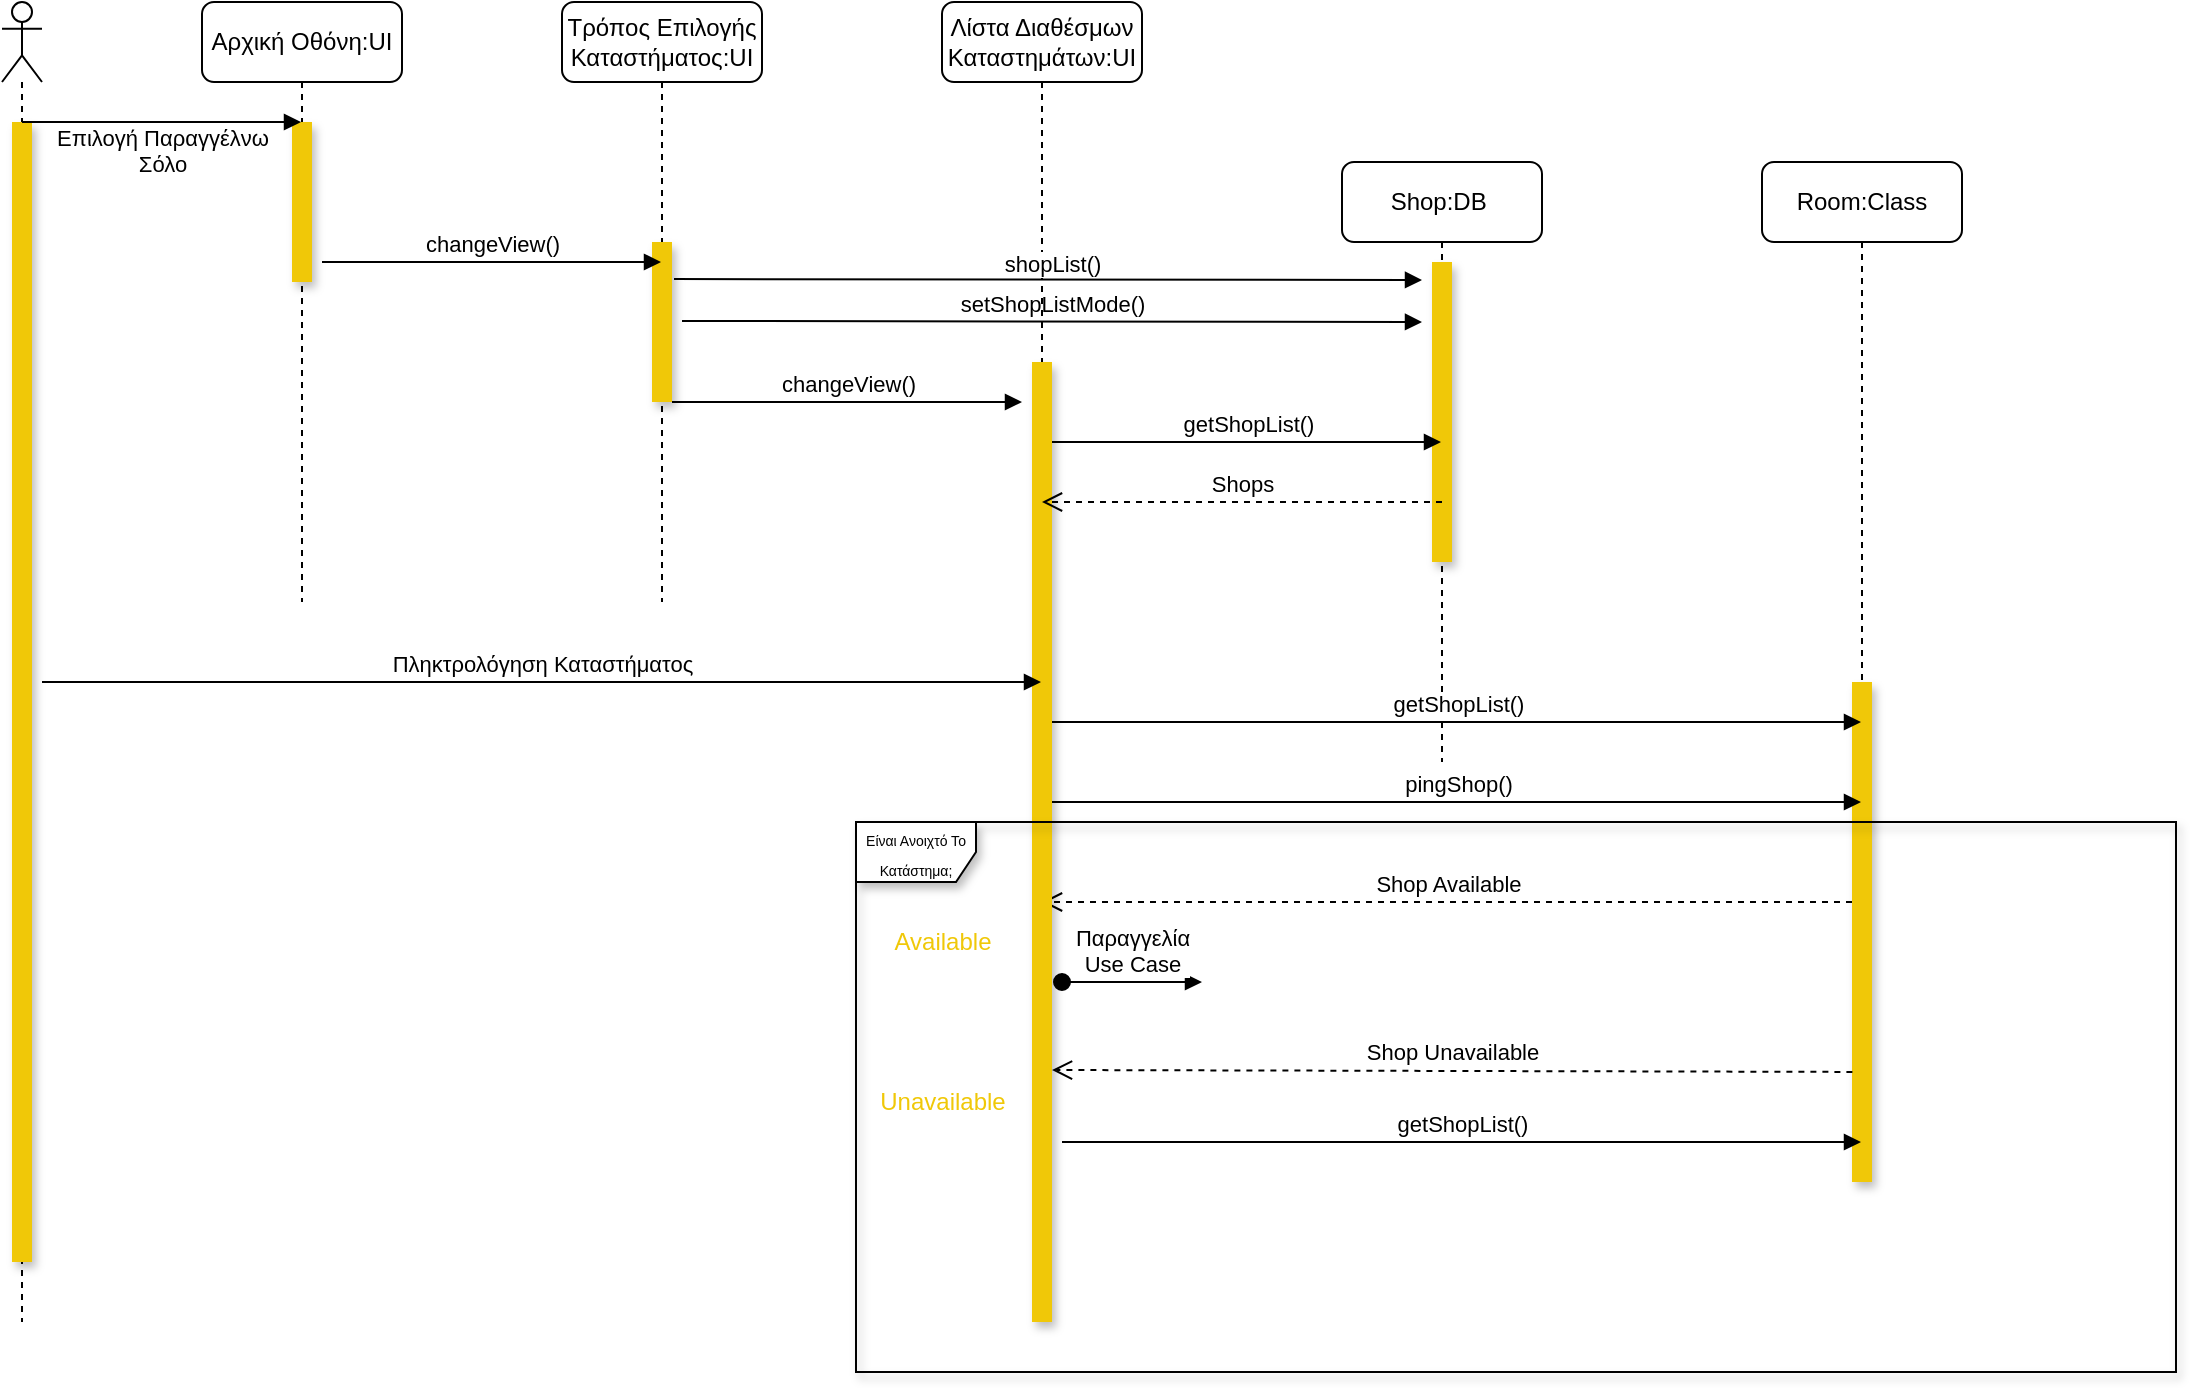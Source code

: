 <mxfile version="18.1.3" type="device"><diagram id="0T6sqOFLT5lEFxWPPn0o" name="Page-1"><mxGraphModel dx="1038" dy="579" grid="1" gridSize="10" guides="1" tooltips="1" connect="1" arrows="1" fold="1" page="1" pageScale="1" pageWidth="1654" pageHeight="1169" math="0" shadow="0"><root><mxCell id="0"/><mxCell id="1" parent="0"/><mxCell id="lX3pRINOpExS2PEqY4n3-2" value="Αρχική Οθόνη:UI" style="shape=umlLifeline;perimeter=lifelinePerimeter;whiteSpace=wrap;html=1;container=1;collapsible=0;recursiveResize=0;outlineConnect=0;rounded=1;" parent="1" vertex="1"><mxGeometry x="170" y="50" width="100" height="300" as="geometry"/></mxCell><mxCell id="lX3pRINOpExS2PEqY4n3-9" value="" style="html=1;points=[];perimeter=orthogonalPerimeter;rounded=0;shadow=1;fillColor=#F0C808;strokeColor=none;" parent="lX3pRINOpExS2PEqY4n3-2" vertex="1"><mxGeometry x="45" y="60" width="10" height="80" as="geometry"/></mxCell><mxCell id="lX3pRINOpExS2PEqY4n3-3" value="Τρόπος Επιλογής Καταστήματος:UI" style="shape=umlLifeline;perimeter=lifelinePerimeter;whiteSpace=wrap;html=1;container=1;collapsible=0;recursiveResize=0;outlineConnect=0;rounded=1;" parent="1" vertex="1"><mxGeometry x="350" y="50" width="100" height="300" as="geometry"/></mxCell><mxCell id="lX3pRINOpExS2PEqY4n3-11" value="" style="html=1;points=[];perimeter=orthogonalPerimeter;rounded=0;shadow=1;fillColor=#F0C808;strokeColor=none;" parent="lX3pRINOpExS2PEqY4n3-3" vertex="1"><mxGeometry x="45" y="120" width="10" height="80" as="geometry"/></mxCell><mxCell id="lX3pRINOpExS2PEqY4n3-14" value="changeView()" style="html=1;verticalAlign=bottom;endArrow=block;rounded=0;" parent="lX3pRINOpExS2PEqY4n3-3" edge="1"><mxGeometry width="80" relative="1" as="geometry"><mxPoint x="55" y="200" as="sourcePoint"/><mxPoint x="230" y="200" as="targetPoint"/></mxGeometry></mxCell><mxCell id="VzVvE03GX5xlb7CkLcJw-3" value="setShopListMode()" style="html=1;verticalAlign=bottom;endArrow=block;rounded=0;" edge="1" parent="lX3pRINOpExS2PEqY4n3-3"><mxGeometry width="80" relative="1" as="geometry"><mxPoint x="60" y="159.5" as="sourcePoint"/><mxPoint x="430" y="160" as="targetPoint"/></mxGeometry></mxCell><mxCell id="lX3pRINOpExS2PEqY4n3-4" value="Room:Class" style="shape=umlLifeline;perimeter=lifelinePerimeter;whiteSpace=wrap;html=1;container=1;collapsible=0;recursiveResize=0;outlineConnect=0;rounded=1;" parent="1" vertex="1"><mxGeometry x="950" y="130" width="100" height="510" as="geometry"/></mxCell><mxCell id="VzVvE03GX5xlb7CkLcJw-5" value="" style="html=1;points=[];perimeter=orthogonalPerimeter;fillColor=#F0C808;shadow=1;strokeColor=none;" vertex="1" parent="lX3pRINOpExS2PEqY4n3-4"><mxGeometry x="45" y="260" width="10" height="250" as="geometry"/></mxCell><mxCell id="VzVvE03GX5xlb7CkLcJw-9" value="Shop Available" style="html=1;verticalAlign=bottom;endArrow=open;dashed=1;endSize=8;rounded=0;" edge="1" parent="lX3pRINOpExS2PEqY4n3-4" target="lX3pRINOpExS2PEqY4n3-6"><mxGeometry relative="1" as="geometry"><mxPoint x="45" y="370" as="sourcePoint"/><mxPoint x="-35" y="370" as="targetPoint"/></mxGeometry></mxCell><mxCell id="lX3pRINOpExS2PEqY4n3-5" value="Shop:DB&amp;nbsp;" style="shape=umlLifeline;perimeter=lifelinePerimeter;whiteSpace=wrap;html=1;container=1;collapsible=0;recursiveResize=0;outlineConnect=0;rounded=1;" parent="1" vertex="1"><mxGeometry x="740" y="130" width="100" height="300" as="geometry"/></mxCell><mxCell id="VzVvE03GX5xlb7CkLcJw-1" value="" style="html=1;points=[];perimeter=orthogonalPerimeter;fillColor=#F0C808;shadow=1;strokeColor=none;" vertex="1" parent="lX3pRINOpExS2PEqY4n3-5"><mxGeometry x="45" y="50" width="10" height="150" as="geometry"/></mxCell><mxCell id="lX3pRINOpExS2PEqY4n3-6" value="Λίστα Διαθέσμων Καταστημάτων:UI" style="shape=umlLifeline;perimeter=lifelinePerimeter;whiteSpace=wrap;html=1;container=1;collapsible=0;recursiveResize=0;outlineConnect=0;rounded=1;" parent="1" vertex="1"><mxGeometry x="540" y="50" width="100" height="660" as="geometry"/></mxCell><mxCell id="lX3pRINOpExS2PEqY4n3-13" value="" style="html=1;points=[];perimeter=orthogonalPerimeter;rounded=0;shadow=1;fillColor=#F0C808;strokeColor=none;" parent="lX3pRINOpExS2PEqY4n3-6" vertex="1"><mxGeometry x="45" y="180" width="10" height="480" as="geometry"/></mxCell><mxCell id="VzVvE03GX5xlb7CkLcJw-4" value="getShopList()" style="html=1;verticalAlign=bottom;endArrow=block;rounded=0;" edge="1" parent="lX3pRINOpExS2PEqY4n3-6" target="lX3pRINOpExS2PEqY4n3-5"><mxGeometry width="80" relative="1" as="geometry"><mxPoint x="55" y="220" as="sourcePoint"/><mxPoint x="135" y="220" as="targetPoint"/></mxGeometry></mxCell><mxCell id="VzVvE03GX5xlb7CkLcJw-8" value="pingShop()" style="html=1;verticalAlign=bottom;endArrow=block;rounded=0;" edge="1" parent="lX3pRINOpExS2PEqY4n3-6" target="lX3pRINOpExS2PEqY4n3-4"><mxGeometry width="80" relative="1" as="geometry"><mxPoint x="55" y="400" as="sourcePoint"/><mxPoint x="135" y="400" as="targetPoint"/></mxGeometry></mxCell><mxCell id="VzVvE03GX5xlb7CkLcJw-11" value="Shop Unavailable" style="html=1;verticalAlign=bottom;endArrow=open;dashed=1;endSize=8;rounded=0;entryX=0.98;entryY=0.708;entryDx=0;entryDy=0;entryPerimeter=0;" edge="1" parent="lX3pRINOpExS2PEqY4n3-6"><mxGeometry relative="1" as="geometry"><mxPoint x="455.2" y="534.96" as="sourcePoint"/><mxPoint x="55" y="534" as="targetPoint"/></mxGeometry></mxCell><mxCell id="VzVvE03GX5xlb7CkLcJw-12" value="getShopList()" style="html=1;verticalAlign=bottom;endArrow=block;rounded=0;" edge="1" parent="lX3pRINOpExS2PEqY4n3-6" target="lX3pRINOpExS2PEqY4n3-4"><mxGeometry width="80" relative="1" as="geometry"><mxPoint x="60" y="570" as="sourcePoint"/><mxPoint x="140" y="570" as="targetPoint"/></mxGeometry></mxCell><mxCell id="lX3pRINOpExS2PEqY4n3-7" value="" style="shape=umlLifeline;participant=umlActor;perimeter=lifelinePerimeter;whiteSpace=wrap;html=1;container=1;collapsible=0;recursiveResize=0;verticalAlign=top;spacingTop=36;outlineConnect=0;rounded=1;" parent="1" vertex="1"><mxGeometry x="70" y="50" width="20" height="660" as="geometry"/></mxCell><mxCell id="lX3pRINOpExS2PEqY4n3-8" value="" style="html=1;points=[];perimeter=orthogonalPerimeter;rounded=0;fillColor=#F0C808;strokeColor=none;shadow=1;" parent="lX3pRINOpExS2PEqY4n3-7" vertex="1"><mxGeometry x="5" y="60" width="10" height="570" as="geometry"/></mxCell><mxCell id="lX3pRINOpExS2PEqY4n3-10" value="Επιλογή Παραγγέλνω&lt;br&gt;Σόλο" style="html=1;verticalAlign=bottom;endArrow=block;rounded=0;" parent="1" target="lX3pRINOpExS2PEqY4n3-2" edge="1"><mxGeometry x="0.004" y="-30" width="80" relative="1" as="geometry"><mxPoint x="80" y="110" as="sourcePoint"/><mxPoint x="160" y="110" as="targetPoint"/><mxPoint as="offset"/></mxGeometry></mxCell><mxCell id="lX3pRINOpExS2PEqY4n3-12" value="changeView()" style="html=1;verticalAlign=bottom;endArrow=block;rounded=0;" parent="1" target="lX3pRINOpExS2PEqY4n3-3" edge="1"><mxGeometry width="80" relative="1" as="geometry"><mxPoint x="230" y="180" as="sourcePoint"/><mxPoint x="300" y="180" as="targetPoint"/></mxGeometry></mxCell><mxCell id="lX3pRINOpExS2PEqY4n3-15" value="Πληκτρολόγηση Καταστήματος" style="html=1;verticalAlign=bottom;endArrow=block;rounded=0;" parent="1" target="lX3pRINOpExS2PEqY4n3-6" edge="1"><mxGeometry width="80" relative="1" as="geometry"><mxPoint x="90" y="390" as="sourcePoint"/><mxPoint x="170" y="390" as="targetPoint"/></mxGeometry></mxCell><mxCell id="VzVvE03GX5xlb7CkLcJw-2" value="shopList()" style="html=1;verticalAlign=bottom;endArrow=block;rounded=0;exitX=1.1;exitY=0.232;exitDx=0;exitDy=0;exitPerimeter=0;" edge="1" parent="1" source="lX3pRINOpExS2PEqY4n3-11"><mxGeometry x="0.014" width="80" relative="1" as="geometry"><mxPoint x="405" y="199.5" as="sourcePoint"/><mxPoint x="780" y="189" as="targetPoint"/><mxPoint y="1" as="offset"/></mxGeometry></mxCell><mxCell id="VzVvE03GX5xlb7CkLcJw-6" value="getShopList()" style="html=1;verticalAlign=bottom;endArrow=block;rounded=0;" edge="1" parent="1" target="lX3pRINOpExS2PEqY4n3-4"><mxGeometry width="80" relative="1" as="geometry"><mxPoint x="595" y="410" as="sourcePoint"/><mxPoint x="930" y="410" as="targetPoint"/></mxGeometry></mxCell><mxCell id="VzVvE03GX5xlb7CkLcJw-7" value="Shops" style="html=1;verticalAlign=bottom;endArrow=open;dashed=1;endSize=8;rounded=0;" edge="1" parent="1" target="lX3pRINOpExS2PEqY4n3-6"><mxGeometry relative="1" as="geometry"><mxPoint x="790" y="300" as="sourcePoint"/><mxPoint x="710" y="300" as="targetPoint"/></mxGeometry></mxCell><mxCell id="VzVvE03GX5xlb7CkLcJw-10" value="Παραγγελία&lt;br&gt;Use Case" style="html=1;verticalAlign=bottom;startArrow=oval;startFill=1;endArrow=block;startSize=8;rounded=0;" edge="1" parent="1"><mxGeometry width="60" relative="1" as="geometry"><mxPoint x="600" y="540" as="sourcePoint"/><mxPoint x="670" y="540" as="targetPoint"/></mxGeometry></mxCell><mxCell id="VzVvE03GX5xlb7CkLcJw-13" value="&lt;font style=&quot;font-size: 7px;&quot;&gt;Είναι Ανοιχτό Το Κατάστημα;&lt;/font&gt;" style="shape=umlFrame;whiteSpace=wrap;html=1;shadow=1;fillColor=#FFFFFF;" vertex="1" parent="1"><mxGeometry x="497" y="460" width="660" height="275" as="geometry"/></mxCell><mxCell id="VzVvE03GX5xlb7CkLcJw-14" value="&lt;font color=&quot;#f0c808&quot; style=&quot;font-size: 12px;&quot;&gt;Available&lt;/font&gt;" style="text;html=1;align=center;verticalAlign=middle;resizable=0;points=[];autosize=1;strokeColor=none;fillColor=none;fontSize=7;" vertex="1" parent="1"><mxGeometry x="510" y="510" width="60" height="20" as="geometry"/></mxCell><mxCell id="VzVvE03GX5xlb7CkLcJw-16" value="Unavailable" style="text;html=1;align=center;verticalAlign=middle;resizable=0;points=[];autosize=1;strokeColor=none;fillColor=none;fontSize=12;fontColor=#F0C808;" vertex="1" parent="1"><mxGeometry x="500" y="590" width="80" height="20" as="geometry"/></mxCell></root></mxGraphModel></diagram></mxfile>
